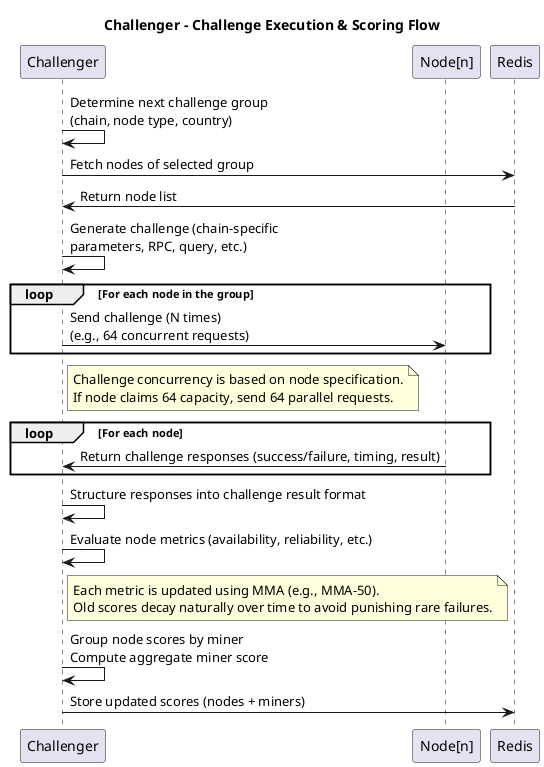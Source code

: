 @startuml
title Challenger – Challenge Execution & Scoring Flow

participant "Challenger" as Challenger
participant "Node[n]" as Node
participant "Redis" as Redis

' Step 1: Compute the next group to challenge
Challenger -> Challenger : Determine next challenge group\n(chain, node type, country)

' Step 2: Select nodes belonging to the group
Challenger -> Redis : Fetch nodes of selected group
Redis -> Challenger : Return node list

' Step 3: Create challenge payload
Challenger -> Challenger : Generate challenge (chain-specific\nparameters, RPC, query, etc.)

' Step 4: Launch concurrent challenges
loop For each node in the group
    Challenger -> Node : Send challenge (N times)\n(e.g., 64 concurrent requests)
end

note right of Challenger
Challenge concurrency is based on node specification.
If node claims 64 capacity, send 64 parallel requests.
end note

' Step 5: Receive challenge responses
loop For each node
    Node -> Challenger : Return challenge responses (success/failure, timing, result)
end

Challenger -> Challenger : Structure responses into challenge result format

' Step 6: Compute node scores (MMA)
Challenger -> Challenger : Evaluate node metrics (availability, reliability, etc.)

note right of Challenger
Each metric is updated using MMA (e.g., MMA-50).
Old scores decay naturally over time to avoid punishing rare failures.
end note

' Step 7: Aggregate scores per miner
Challenger -> Challenger : Group node scores by miner\nCompute aggregate miner score

' Step 8: Save scores
Challenger -> Redis : Store updated scores (nodes + miners)

@enduml

